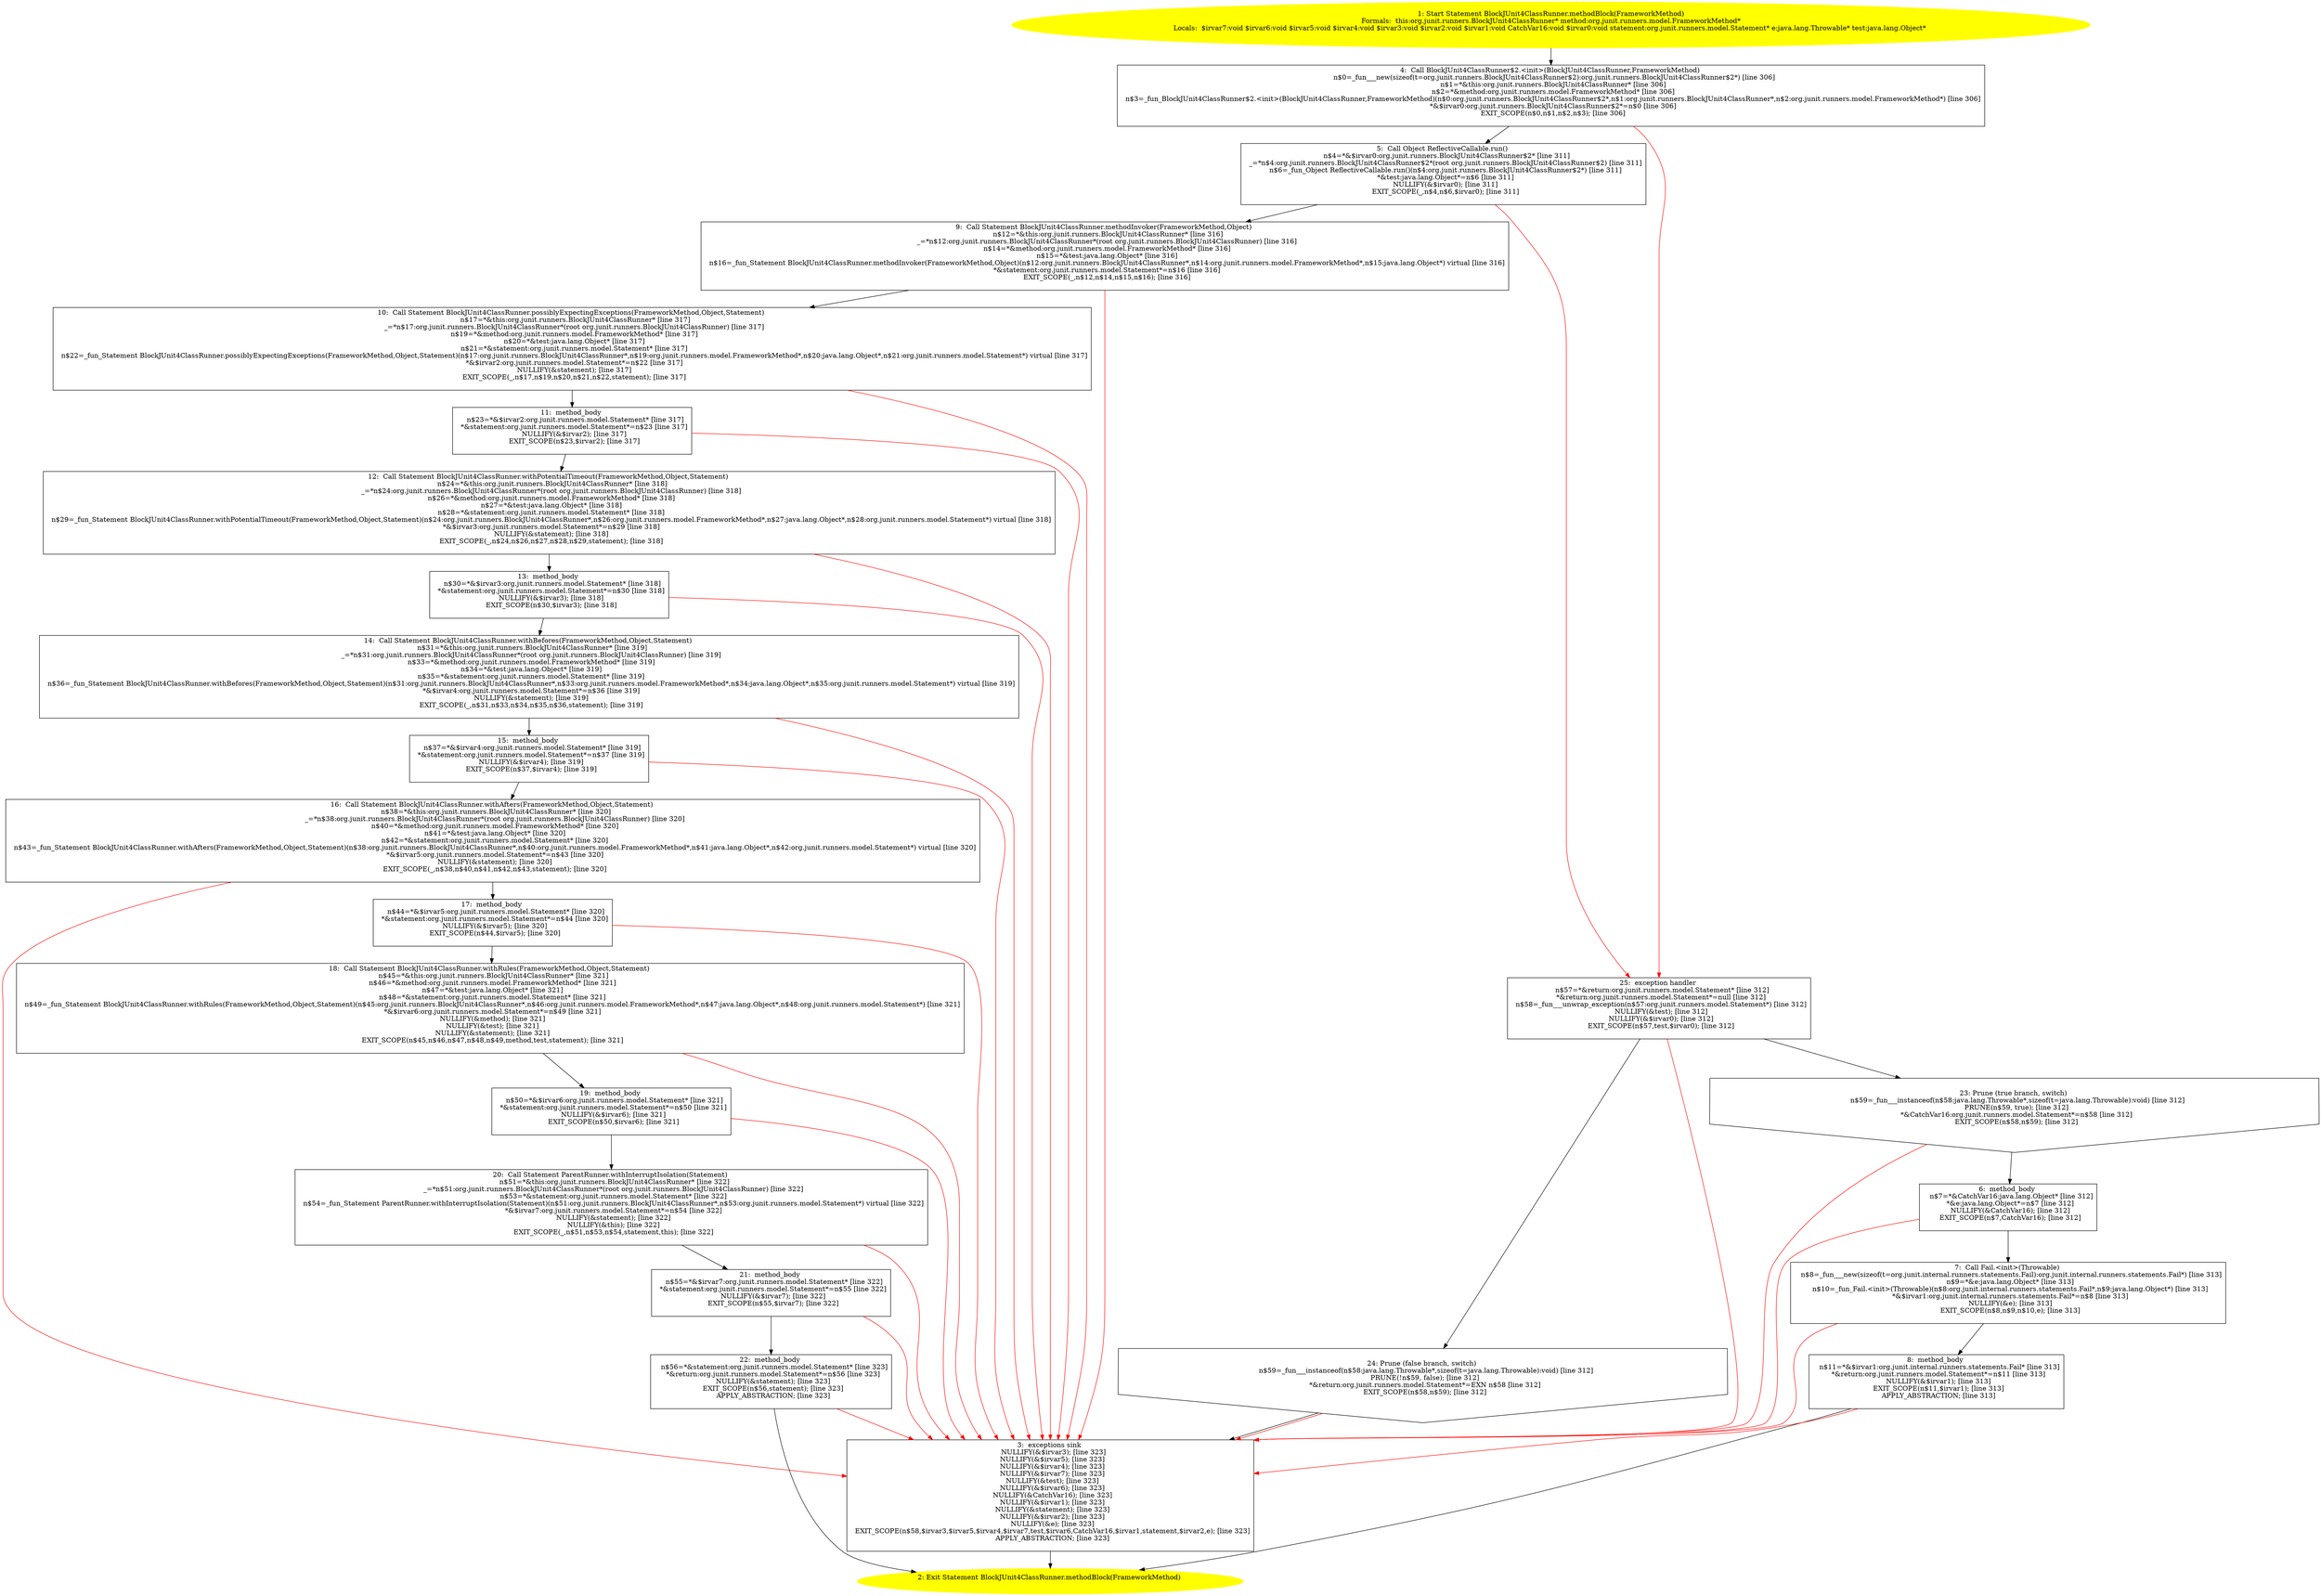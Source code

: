 /* @generated */
digraph cfg {
"org.junit.runners.BlockJUnit4ClassRunner.methodBlock(org.junit.runners.model.FrameworkMethod):org.ju.bbeb06fae704664ae5dcf52076553fc9_1" [label="1: Start Statement BlockJUnit4ClassRunner.methodBlock(FrameworkMethod)\nFormals:  this:org.junit.runners.BlockJUnit4ClassRunner* method:org.junit.runners.model.FrameworkMethod*\nLocals:  $irvar7:void $irvar6:void $irvar5:void $irvar4:void $irvar3:void $irvar2:void $irvar1:void CatchVar16:void $irvar0:void statement:org.junit.runners.model.Statement* e:java.lang.Throwable* test:java.lang.Object* \n  " color=yellow style=filled]
	

	 "org.junit.runners.BlockJUnit4ClassRunner.methodBlock(org.junit.runners.model.FrameworkMethod):org.ju.bbeb06fae704664ae5dcf52076553fc9_1" -> "org.junit.runners.BlockJUnit4ClassRunner.methodBlock(org.junit.runners.model.FrameworkMethod):org.ju.bbeb06fae704664ae5dcf52076553fc9_4" ;
"org.junit.runners.BlockJUnit4ClassRunner.methodBlock(org.junit.runners.model.FrameworkMethod):org.ju.bbeb06fae704664ae5dcf52076553fc9_2" [label="2: Exit Statement BlockJUnit4ClassRunner.methodBlock(FrameworkMethod) \n  " color=yellow style=filled]
	

"org.junit.runners.BlockJUnit4ClassRunner.methodBlock(org.junit.runners.model.FrameworkMethod):org.ju.bbeb06fae704664ae5dcf52076553fc9_3" [label="3:  exceptions sink \n   NULLIFY(&$irvar3); [line 323]\n  NULLIFY(&$irvar5); [line 323]\n  NULLIFY(&$irvar4); [line 323]\n  NULLIFY(&$irvar7); [line 323]\n  NULLIFY(&test); [line 323]\n  NULLIFY(&$irvar6); [line 323]\n  NULLIFY(&CatchVar16); [line 323]\n  NULLIFY(&$irvar1); [line 323]\n  NULLIFY(&statement); [line 323]\n  NULLIFY(&$irvar2); [line 323]\n  NULLIFY(&e); [line 323]\n  EXIT_SCOPE(n$58,$irvar3,$irvar5,$irvar4,$irvar7,test,$irvar6,CatchVar16,$irvar1,statement,$irvar2,e); [line 323]\n  APPLY_ABSTRACTION; [line 323]\n " shape="box"]
	

	 "org.junit.runners.BlockJUnit4ClassRunner.methodBlock(org.junit.runners.model.FrameworkMethod):org.ju.bbeb06fae704664ae5dcf52076553fc9_3" -> "org.junit.runners.BlockJUnit4ClassRunner.methodBlock(org.junit.runners.model.FrameworkMethod):org.ju.bbeb06fae704664ae5dcf52076553fc9_2" ;
"org.junit.runners.BlockJUnit4ClassRunner.methodBlock(org.junit.runners.model.FrameworkMethod):org.ju.bbeb06fae704664ae5dcf52076553fc9_4" [label="4:  Call BlockJUnit4ClassRunner$2.<init>(BlockJUnit4ClassRunner,FrameworkMethod) \n   n$0=_fun___new(sizeof(t=org.junit.runners.BlockJUnit4ClassRunner$2):org.junit.runners.BlockJUnit4ClassRunner$2*) [line 306]\n  n$1=*&this:org.junit.runners.BlockJUnit4ClassRunner* [line 306]\n  n$2=*&method:org.junit.runners.model.FrameworkMethod* [line 306]\n  n$3=_fun_BlockJUnit4ClassRunner$2.<init>(BlockJUnit4ClassRunner,FrameworkMethod)(n$0:org.junit.runners.BlockJUnit4ClassRunner$2*,n$1:org.junit.runners.BlockJUnit4ClassRunner*,n$2:org.junit.runners.model.FrameworkMethod*) [line 306]\n  *&$irvar0:org.junit.runners.BlockJUnit4ClassRunner$2*=n$0 [line 306]\n  EXIT_SCOPE(n$0,n$1,n$2,n$3); [line 306]\n " shape="box"]
	

	 "org.junit.runners.BlockJUnit4ClassRunner.methodBlock(org.junit.runners.model.FrameworkMethod):org.ju.bbeb06fae704664ae5dcf52076553fc9_4" -> "org.junit.runners.BlockJUnit4ClassRunner.methodBlock(org.junit.runners.model.FrameworkMethod):org.ju.bbeb06fae704664ae5dcf52076553fc9_5" ;
	 "org.junit.runners.BlockJUnit4ClassRunner.methodBlock(org.junit.runners.model.FrameworkMethod):org.ju.bbeb06fae704664ae5dcf52076553fc9_4" -> "org.junit.runners.BlockJUnit4ClassRunner.methodBlock(org.junit.runners.model.FrameworkMethod):org.ju.bbeb06fae704664ae5dcf52076553fc9_25" [color="red" ];
"org.junit.runners.BlockJUnit4ClassRunner.methodBlock(org.junit.runners.model.FrameworkMethod):org.ju.bbeb06fae704664ae5dcf52076553fc9_5" [label="5:  Call Object ReflectiveCallable.run() \n   n$4=*&$irvar0:org.junit.runners.BlockJUnit4ClassRunner$2* [line 311]\n  _=*n$4:org.junit.runners.BlockJUnit4ClassRunner$2*(root org.junit.runners.BlockJUnit4ClassRunner$2) [line 311]\n  n$6=_fun_Object ReflectiveCallable.run()(n$4:org.junit.runners.BlockJUnit4ClassRunner$2*) [line 311]\n  *&test:java.lang.Object*=n$6 [line 311]\n  NULLIFY(&$irvar0); [line 311]\n  EXIT_SCOPE(_,n$4,n$6,$irvar0); [line 311]\n " shape="box"]
	

	 "org.junit.runners.BlockJUnit4ClassRunner.methodBlock(org.junit.runners.model.FrameworkMethod):org.ju.bbeb06fae704664ae5dcf52076553fc9_5" -> "org.junit.runners.BlockJUnit4ClassRunner.methodBlock(org.junit.runners.model.FrameworkMethod):org.ju.bbeb06fae704664ae5dcf52076553fc9_9" ;
	 "org.junit.runners.BlockJUnit4ClassRunner.methodBlock(org.junit.runners.model.FrameworkMethod):org.ju.bbeb06fae704664ae5dcf52076553fc9_5" -> "org.junit.runners.BlockJUnit4ClassRunner.methodBlock(org.junit.runners.model.FrameworkMethod):org.ju.bbeb06fae704664ae5dcf52076553fc9_25" [color="red" ];
"org.junit.runners.BlockJUnit4ClassRunner.methodBlock(org.junit.runners.model.FrameworkMethod):org.ju.bbeb06fae704664ae5dcf52076553fc9_6" [label="6:  method_body \n   n$7=*&CatchVar16:java.lang.Object* [line 312]\n  *&e:java.lang.Object*=n$7 [line 312]\n  NULLIFY(&CatchVar16); [line 312]\n  EXIT_SCOPE(n$7,CatchVar16); [line 312]\n " shape="box"]
	

	 "org.junit.runners.BlockJUnit4ClassRunner.methodBlock(org.junit.runners.model.FrameworkMethod):org.ju.bbeb06fae704664ae5dcf52076553fc9_6" -> "org.junit.runners.BlockJUnit4ClassRunner.methodBlock(org.junit.runners.model.FrameworkMethod):org.ju.bbeb06fae704664ae5dcf52076553fc9_7" ;
	 "org.junit.runners.BlockJUnit4ClassRunner.methodBlock(org.junit.runners.model.FrameworkMethod):org.ju.bbeb06fae704664ae5dcf52076553fc9_6" -> "org.junit.runners.BlockJUnit4ClassRunner.methodBlock(org.junit.runners.model.FrameworkMethod):org.ju.bbeb06fae704664ae5dcf52076553fc9_3" [color="red" ];
"org.junit.runners.BlockJUnit4ClassRunner.methodBlock(org.junit.runners.model.FrameworkMethod):org.ju.bbeb06fae704664ae5dcf52076553fc9_7" [label="7:  Call Fail.<init>(Throwable) \n   n$8=_fun___new(sizeof(t=org.junit.internal.runners.statements.Fail):org.junit.internal.runners.statements.Fail*) [line 313]\n  n$9=*&e:java.lang.Object* [line 313]\n  n$10=_fun_Fail.<init>(Throwable)(n$8:org.junit.internal.runners.statements.Fail*,n$9:java.lang.Object*) [line 313]\n  *&$irvar1:org.junit.internal.runners.statements.Fail*=n$8 [line 313]\n  NULLIFY(&e); [line 313]\n  EXIT_SCOPE(n$8,n$9,n$10,e); [line 313]\n " shape="box"]
	

	 "org.junit.runners.BlockJUnit4ClassRunner.methodBlock(org.junit.runners.model.FrameworkMethod):org.ju.bbeb06fae704664ae5dcf52076553fc9_7" -> "org.junit.runners.BlockJUnit4ClassRunner.methodBlock(org.junit.runners.model.FrameworkMethod):org.ju.bbeb06fae704664ae5dcf52076553fc9_8" ;
	 "org.junit.runners.BlockJUnit4ClassRunner.methodBlock(org.junit.runners.model.FrameworkMethod):org.ju.bbeb06fae704664ae5dcf52076553fc9_7" -> "org.junit.runners.BlockJUnit4ClassRunner.methodBlock(org.junit.runners.model.FrameworkMethod):org.ju.bbeb06fae704664ae5dcf52076553fc9_3" [color="red" ];
"org.junit.runners.BlockJUnit4ClassRunner.methodBlock(org.junit.runners.model.FrameworkMethod):org.ju.bbeb06fae704664ae5dcf52076553fc9_8" [label="8:  method_body \n   n$11=*&$irvar1:org.junit.internal.runners.statements.Fail* [line 313]\n  *&return:org.junit.runners.model.Statement*=n$11 [line 313]\n  NULLIFY(&$irvar1); [line 313]\n  EXIT_SCOPE(n$11,$irvar1); [line 313]\n  APPLY_ABSTRACTION; [line 313]\n " shape="box"]
	

	 "org.junit.runners.BlockJUnit4ClassRunner.methodBlock(org.junit.runners.model.FrameworkMethod):org.ju.bbeb06fae704664ae5dcf52076553fc9_8" -> "org.junit.runners.BlockJUnit4ClassRunner.methodBlock(org.junit.runners.model.FrameworkMethod):org.ju.bbeb06fae704664ae5dcf52076553fc9_2" ;
	 "org.junit.runners.BlockJUnit4ClassRunner.methodBlock(org.junit.runners.model.FrameworkMethod):org.ju.bbeb06fae704664ae5dcf52076553fc9_8" -> "org.junit.runners.BlockJUnit4ClassRunner.methodBlock(org.junit.runners.model.FrameworkMethod):org.ju.bbeb06fae704664ae5dcf52076553fc9_3" [color="red" ];
"org.junit.runners.BlockJUnit4ClassRunner.methodBlock(org.junit.runners.model.FrameworkMethod):org.ju.bbeb06fae704664ae5dcf52076553fc9_9" [label="9:  Call Statement BlockJUnit4ClassRunner.methodInvoker(FrameworkMethod,Object) \n   n$12=*&this:org.junit.runners.BlockJUnit4ClassRunner* [line 316]\n  _=*n$12:org.junit.runners.BlockJUnit4ClassRunner*(root org.junit.runners.BlockJUnit4ClassRunner) [line 316]\n  n$14=*&method:org.junit.runners.model.FrameworkMethod* [line 316]\n  n$15=*&test:java.lang.Object* [line 316]\n  n$16=_fun_Statement BlockJUnit4ClassRunner.methodInvoker(FrameworkMethod,Object)(n$12:org.junit.runners.BlockJUnit4ClassRunner*,n$14:org.junit.runners.model.FrameworkMethod*,n$15:java.lang.Object*) virtual [line 316]\n  *&statement:org.junit.runners.model.Statement*=n$16 [line 316]\n  EXIT_SCOPE(_,n$12,n$14,n$15,n$16); [line 316]\n " shape="box"]
	

	 "org.junit.runners.BlockJUnit4ClassRunner.methodBlock(org.junit.runners.model.FrameworkMethod):org.ju.bbeb06fae704664ae5dcf52076553fc9_9" -> "org.junit.runners.BlockJUnit4ClassRunner.methodBlock(org.junit.runners.model.FrameworkMethod):org.ju.bbeb06fae704664ae5dcf52076553fc9_10" ;
	 "org.junit.runners.BlockJUnit4ClassRunner.methodBlock(org.junit.runners.model.FrameworkMethod):org.ju.bbeb06fae704664ae5dcf52076553fc9_9" -> "org.junit.runners.BlockJUnit4ClassRunner.methodBlock(org.junit.runners.model.FrameworkMethod):org.ju.bbeb06fae704664ae5dcf52076553fc9_3" [color="red" ];
"org.junit.runners.BlockJUnit4ClassRunner.methodBlock(org.junit.runners.model.FrameworkMethod):org.ju.bbeb06fae704664ae5dcf52076553fc9_10" [label="10:  Call Statement BlockJUnit4ClassRunner.possiblyExpectingExceptions(FrameworkMethod,Object,Statement) \n   n$17=*&this:org.junit.runners.BlockJUnit4ClassRunner* [line 317]\n  _=*n$17:org.junit.runners.BlockJUnit4ClassRunner*(root org.junit.runners.BlockJUnit4ClassRunner) [line 317]\n  n$19=*&method:org.junit.runners.model.FrameworkMethod* [line 317]\n  n$20=*&test:java.lang.Object* [line 317]\n  n$21=*&statement:org.junit.runners.model.Statement* [line 317]\n  n$22=_fun_Statement BlockJUnit4ClassRunner.possiblyExpectingExceptions(FrameworkMethod,Object,Statement)(n$17:org.junit.runners.BlockJUnit4ClassRunner*,n$19:org.junit.runners.model.FrameworkMethod*,n$20:java.lang.Object*,n$21:org.junit.runners.model.Statement*) virtual [line 317]\n  *&$irvar2:org.junit.runners.model.Statement*=n$22 [line 317]\n  NULLIFY(&statement); [line 317]\n  EXIT_SCOPE(_,n$17,n$19,n$20,n$21,n$22,statement); [line 317]\n " shape="box"]
	

	 "org.junit.runners.BlockJUnit4ClassRunner.methodBlock(org.junit.runners.model.FrameworkMethod):org.ju.bbeb06fae704664ae5dcf52076553fc9_10" -> "org.junit.runners.BlockJUnit4ClassRunner.methodBlock(org.junit.runners.model.FrameworkMethod):org.ju.bbeb06fae704664ae5dcf52076553fc9_11" ;
	 "org.junit.runners.BlockJUnit4ClassRunner.methodBlock(org.junit.runners.model.FrameworkMethod):org.ju.bbeb06fae704664ae5dcf52076553fc9_10" -> "org.junit.runners.BlockJUnit4ClassRunner.methodBlock(org.junit.runners.model.FrameworkMethod):org.ju.bbeb06fae704664ae5dcf52076553fc9_3" [color="red" ];
"org.junit.runners.BlockJUnit4ClassRunner.methodBlock(org.junit.runners.model.FrameworkMethod):org.ju.bbeb06fae704664ae5dcf52076553fc9_11" [label="11:  method_body \n   n$23=*&$irvar2:org.junit.runners.model.Statement* [line 317]\n  *&statement:org.junit.runners.model.Statement*=n$23 [line 317]\n  NULLIFY(&$irvar2); [line 317]\n  EXIT_SCOPE(n$23,$irvar2); [line 317]\n " shape="box"]
	

	 "org.junit.runners.BlockJUnit4ClassRunner.methodBlock(org.junit.runners.model.FrameworkMethod):org.ju.bbeb06fae704664ae5dcf52076553fc9_11" -> "org.junit.runners.BlockJUnit4ClassRunner.methodBlock(org.junit.runners.model.FrameworkMethod):org.ju.bbeb06fae704664ae5dcf52076553fc9_12" ;
	 "org.junit.runners.BlockJUnit4ClassRunner.methodBlock(org.junit.runners.model.FrameworkMethod):org.ju.bbeb06fae704664ae5dcf52076553fc9_11" -> "org.junit.runners.BlockJUnit4ClassRunner.methodBlock(org.junit.runners.model.FrameworkMethod):org.ju.bbeb06fae704664ae5dcf52076553fc9_3" [color="red" ];
"org.junit.runners.BlockJUnit4ClassRunner.methodBlock(org.junit.runners.model.FrameworkMethod):org.ju.bbeb06fae704664ae5dcf52076553fc9_12" [label="12:  Call Statement BlockJUnit4ClassRunner.withPotentialTimeout(FrameworkMethod,Object,Statement) \n   n$24=*&this:org.junit.runners.BlockJUnit4ClassRunner* [line 318]\n  _=*n$24:org.junit.runners.BlockJUnit4ClassRunner*(root org.junit.runners.BlockJUnit4ClassRunner) [line 318]\n  n$26=*&method:org.junit.runners.model.FrameworkMethod* [line 318]\n  n$27=*&test:java.lang.Object* [line 318]\n  n$28=*&statement:org.junit.runners.model.Statement* [line 318]\n  n$29=_fun_Statement BlockJUnit4ClassRunner.withPotentialTimeout(FrameworkMethod,Object,Statement)(n$24:org.junit.runners.BlockJUnit4ClassRunner*,n$26:org.junit.runners.model.FrameworkMethod*,n$27:java.lang.Object*,n$28:org.junit.runners.model.Statement*) virtual [line 318]\n  *&$irvar3:org.junit.runners.model.Statement*=n$29 [line 318]\n  NULLIFY(&statement); [line 318]\n  EXIT_SCOPE(_,n$24,n$26,n$27,n$28,n$29,statement); [line 318]\n " shape="box"]
	

	 "org.junit.runners.BlockJUnit4ClassRunner.methodBlock(org.junit.runners.model.FrameworkMethod):org.ju.bbeb06fae704664ae5dcf52076553fc9_12" -> "org.junit.runners.BlockJUnit4ClassRunner.methodBlock(org.junit.runners.model.FrameworkMethod):org.ju.bbeb06fae704664ae5dcf52076553fc9_13" ;
	 "org.junit.runners.BlockJUnit4ClassRunner.methodBlock(org.junit.runners.model.FrameworkMethod):org.ju.bbeb06fae704664ae5dcf52076553fc9_12" -> "org.junit.runners.BlockJUnit4ClassRunner.methodBlock(org.junit.runners.model.FrameworkMethod):org.ju.bbeb06fae704664ae5dcf52076553fc9_3" [color="red" ];
"org.junit.runners.BlockJUnit4ClassRunner.methodBlock(org.junit.runners.model.FrameworkMethod):org.ju.bbeb06fae704664ae5dcf52076553fc9_13" [label="13:  method_body \n   n$30=*&$irvar3:org.junit.runners.model.Statement* [line 318]\n  *&statement:org.junit.runners.model.Statement*=n$30 [line 318]\n  NULLIFY(&$irvar3); [line 318]\n  EXIT_SCOPE(n$30,$irvar3); [line 318]\n " shape="box"]
	

	 "org.junit.runners.BlockJUnit4ClassRunner.methodBlock(org.junit.runners.model.FrameworkMethod):org.ju.bbeb06fae704664ae5dcf52076553fc9_13" -> "org.junit.runners.BlockJUnit4ClassRunner.methodBlock(org.junit.runners.model.FrameworkMethod):org.ju.bbeb06fae704664ae5dcf52076553fc9_14" ;
	 "org.junit.runners.BlockJUnit4ClassRunner.methodBlock(org.junit.runners.model.FrameworkMethod):org.ju.bbeb06fae704664ae5dcf52076553fc9_13" -> "org.junit.runners.BlockJUnit4ClassRunner.methodBlock(org.junit.runners.model.FrameworkMethod):org.ju.bbeb06fae704664ae5dcf52076553fc9_3" [color="red" ];
"org.junit.runners.BlockJUnit4ClassRunner.methodBlock(org.junit.runners.model.FrameworkMethod):org.ju.bbeb06fae704664ae5dcf52076553fc9_14" [label="14:  Call Statement BlockJUnit4ClassRunner.withBefores(FrameworkMethod,Object,Statement) \n   n$31=*&this:org.junit.runners.BlockJUnit4ClassRunner* [line 319]\n  _=*n$31:org.junit.runners.BlockJUnit4ClassRunner*(root org.junit.runners.BlockJUnit4ClassRunner) [line 319]\n  n$33=*&method:org.junit.runners.model.FrameworkMethod* [line 319]\n  n$34=*&test:java.lang.Object* [line 319]\n  n$35=*&statement:org.junit.runners.model.Statement* [line 319]\n  n$36=_fun_Statement BlockJUnit4ClassRunner.withBefores(FrameworkMethod,Object,Statement)(n$31:org.junit.runners.BlockJUnit4ClassRunner*,n$33:org.junit.runners.model.FrameworkMethod*,n$34:java.lang.Object*,n$35:org.junit.runners.model.Statement*) virtual [line 319]\n  *&$irvar4:org.junit.runners.model.Statement*=n$36 [line 319]\n  NULLIFY(&statement); [line 319]\n  EXIT_SCOPE(_,n$31,n$33,n$34,n$35,n$36,statement); [line 319]\n " shape="box"]
	

	 "org.junit.runners.BlockJUnit4ClassRunner.methodBlock(org.junit.runners.model.FrameworkMethod):org.ju.bbeb06fae704664ae5dcf52076553fc9_14" -> "org.junit.runners.BlockJUnit4ClassRunner.methodBlock(org.junit.runners.model.FrameworkMethod):org.ju.bbeb06fae704664ae5dcf52076553fc9_15" ;
	 "org.junit.runners.BlockJUnit4ClassRunner.methodBlock(org.junit.runners.model.FrameworkMethod):org.ju.bbeb06fae704664ae5dcf52076553fc9_14" -> "org.junit.runners.BlockJUnit4ClassRunner.methodBlock(org.junit.runners.model.FrameworkMethod):org.ju.bbeb06fae704664ae5dcf52076553fc9_3" [color="red" ];
"org.junit.runners.BlockJUnit4ClassRunner.methodBlock(org.junit.runners.model.FrameworkMethod):org.ju.bbeb06fae704664ae5dcf52076553fc9_15" [label="15:  method_body \n   n$37=*&$irvar4:org.junit.runners.model.Statement* [line 319]\n  *&statement:org.junit.runners.model.Statement*=n$37 [line 319]\n  NULLIFY(&$irvar4); [line 319]\n  EXIT_SCOPE(n$37,$irvar4); [line 319]\n " shape="box"]
	

	 "org.junit.runners.BlockJUnit4ClassRunner.methodBlock(org.junit.runners.model.FrameworkMethod):org.ju.bbeb06fae704664ae5dcf52076553fc9_15" -> "org.junit.runners.BlockJUnit4ClassRunner.methodBlock(org.junit.runners.model.FrameworkMethod):org.ju.bbeb06fae704664ae5dcf52076553fc9_16" ;
	 "org.junit.runners.BlockJUnit4ClassRunner.methodBlock(org.junit.runners.model.FrameworkMethod):org.ju.bbeb06fae704664ae5dcf52076553fc9_15" -> "org.junit.runners.BlockJUnit4ClassRunner.methodBlock(org.junit.runners.model.FrameworkMethod):org.ju.bbeb06fae704664ae5dcf52076553fc9_3" [color="red" ];
"org.junit.runners.BlockJUnit4ClassRunner.methodBlock(org.junit.runners.model.FrameworkMethod):org.ju.bbeb06fae704664ae5dcf52076553fc9_16" [label="16:  Call Statement BlockJUnit4ClassRunner.withAfters(FrameworkMethod,Object,Statement) \n   n$38=*&this:org.junit.runners.BlockJUnit4ClassRunner* [line 320]\n  _=*n$38:org.junit.runners.BlockJUnit4ClassRunner*(root org.junit.runners.BlockJUnit4ClassRunner) [line 320]\n  n$40=*&method:org.junit.runners.model.FrameworkMethod* [line 320]\n  n$41=*&test:java.lang.Object* [line 320]\n  n$42=*&statement:org.junit.runners.model.Statement* [line 320]\n  n$43=_fun_Statement BlockJUnit4ClassRunner.withAfters(FrameworkMethod,Object,Statement)(n$38:org.junit.runners.BlockJUnit4ClassRunner*,n$40:org.junit.runners.model.FrameworkMethod*,n$41:java.lang.Object*,n$42:org.junit.runners.model.Statement*) virtual [line 320]\n  *&$irvar5:org.junit.runners.model.Statement*=n$43 [line 320]\n  NULLIFY(&statement); [line 320]\n  EXIT_SCOPE(_,n$38,n$40,n$41,n$42,n$43,statement); [line 320]\n " shape="box"]
	

	 "org.junit.runners.BlockJUnit4ClassRunner.methodBlock(org.junit.runners.model.FrameworkMethod):org.ju.bbeb06fae704664ae5dcf52076553fc9_16" -> "org.junit.runners.BlockJUnit4ClassRunner.methodBlock(org.junit.runners.model.FrameworkMethod):org.ju.bbeb06fae704664ae5dcf52076553fc9_17" ;
	 "org.junit.runners.BlockJUnit4ClassRunner.methodBlock(org.junit.runners.model.FrameworkMethod):org.ju.bbeb06fae704664ae5dcf52076553fc9_16" -> "org.junit.runners.BlockJUnit4ClassRunner.methodBlock(org.junit.runners.model.FrameworkMethod):org.ju.bbeb06fae704664ae5dcf52076553fc9_3" [color="red" ];
"org.junit.runners.BlockJUnit4ClassRunner.methodBlock(org.junit.runners.model.FrameworkMethod):org.ju.bbeb06fae704664ae5dcf52076553fc9_17" [label="17:  method_body \n   n$44=*&$irvar5:org.junit.runners.model.Statement* [line 320]\n  *&statement:org.junit.runners.model.Statement*=n$44 [line 320]\n  NULLIFY(&$irvar5); [line 320]\n  EXIT_SCOPE(n$44,$irvar5); [line 320]\n " shape="box"]
	

	 "org.junit.runners.BlockJUnit4ClassRunner.methodBlock(org.junit.runners.model.FrameworkMethod):org.ju.bbeb06fae704664ae5dcf52076553fc9_17" -> "org.junit.runners.BlockJUnit4ClassRunner.methodBlock(org.junit.runners.model.FrameworkMethod):org.ju.bbeb06fae704664ae5dcf52076553fc9_18" ;
	 "org.junit.runners.BlockJUnit4ClassRunner.methodBlock(org.junit.runners.model.FrameworkMethod):org.ju.bbeb06fae704664ae5dcf52076553fc9_17" -> "org.junit.runners.BlockJUnit4ClassRunner.methodBlock(org.junit.runners.model.FrameworkMethod):org.ju.bbeb06fae704664ae5dcf52076553fc9_3" [color="red" ];
"org.junit.runners.BlockJUnit4ClassRunner.methodBlock(org.junit.runners.model.FrameworkMethod):org.ju.bbeb06fae704664ae5dcf52076553fc9_18" [label="18:  Call Statement BlockJUnit4ClassRunner.withRules(FrameworkMethod,Object,Statement) \n   n$45=*&this:org.junit.runners.BlockJUnit4ClassRunner* [line 321]\n  n$46=*&method:org.junit.runners.model.FrameworkMethod* [line 321]\n  n$47=*&test:java.lang.Object* [line 321]\n  n$48=*&statement:org.junit.runners.model.Statement* [line 321]\n  n$49=_fun_Statement BlockJUnit4ClassRunner.withRules(FrameworkMethod,Object,Statement)(n$45:org.junit.runners.BlockJUnit4ClassRunner*,n$46:org.junit.runners.model.FrameworkMethod*,n$47:java.lang.Object*,n$48:org.junit.runners.model.Statement*) [line 321]\n  *&$irvar6:org.junit.runners.model.Statement*=n$49 [line 321]\n  NULLIFY(&method); [line 321]\n  NULLIFY(&test); [line 321]\n  NULLIFY(&statement); [line 321]\n  EXIT_SCOPE(n$45,n$46,n$47,n$48,n$49,method,test,statement); [line 321]\n " shape="box"]
	

	 "org.junit.runners.BlockJUnit4ClassRunner.methodBlock(org.junit.runners.model.FrameworkMethod):org.ju.bbeb06fae704664ae5dcf52076553fc9_18" -> "org.junit.runners.BlockJUnit4ClassRunner.methodBlock(org.junit.runners.model.FrameworkMethod):org.ju.bbeb06fae704664ae5dcf52076553fc9_19" ;
	 "org.junit.runners.BlockJUnit4ClassRunner.methodBlock(org.junit.runners.model.FrameworkMethod):org.ju.bbeb06fae704664ae5dcf52076553fc9_18" -> "org.junit.runners.BlockJUnit4ClassRunner.methodBlock(org.junit.runners.model.FrameworkMethod):org.ju.bbeb06fae704664ae5dcf52076553fc9_3" [color="red" ];
"org.junit.runners.BlockJUnit4ClassRunner.methodBlock(org.junit.runners.model.FrameworkMethod):org.ju.bbeb06fae704664ae5dcf52076553fc9_19" [label="19:  method_body \n   n$50=*&$irvar6:org.junit.runners.model.Statement* [line 321]\n  *&statement:org.junit.runners.model.Statement*=n$50 [line 321]\n  NULLIFY(&$irvar6); [line 321]\n  EXIT_SCOPE(n$50,$irvar6); [line 321]\n " shape="box"]
	

	 "org.junit.runners.BlockJUnit4ClassRunner.methodBlock(org.junit.runners.model.FrameworkMethod):org.ju.bbeb06fae704664ae5dcf52076553fc9_19" -> "org.junit.runners.BlockJUnit4ClassRunner.methodBlock(org.junit.runners.model.FrameworkMethod):org.ju.bbeb06fae704664ae5dcf52076553fc9_20" ;
	 "org.junit.runners.BlockJUnit4ClassRunner.methodBlock(org.junit.runners.model.FrameworkMethod):org.ju.bbeb06fae704664ae5dcf52076553fc9_19" -> "org.junit.runners.BlockJUnit4ClassRunner.methodBlock(org.junit.runners.model.FrameworkMethod):org.ju.bbeb06fae704664ae5dcf52076553fc9_3" [color="red" ];
"org.junit.runners.BlockJUnit4ClassRunner.methodBlock(org.junit.runners.model.FrameworkMethod):org.ju.bbeb06fae704664ae5dcf52076553fc9_20" [label="20:  Call Statement ParentRunner.withInterruptIsolation(Statement) \n   n$51=*&this:org.junit.runners.BlockJUnit4ClassRunner* [line 322]\n  _=*n$51:org.junit.runners.BlockJUnit4ClassRunner*(root org.junit.runners.BlockJUnit4ClassRunner) [line 322]\n  n$53=*&statement:org.junit.runners.model.Statement* [line 322]\n  n$54=_fun_Statement ParentRunner.withInterruptIsolation(Statement)(n$51:org.junit.runners.BlockJUnit4ClassRunner*,n$53:org.junit.runners.model.Statement*) virtual [line 322]\n  *&$irvar7:org.junit.runners.model.Statement*=n$54 [line 322]\n  NULLIFY(&statement); [line 322]\n  NULLIFY(&this); [line 322]\n  EXIT_SCOPE(_,n$51,n$53,n$54,statement,this); [line 322]\n " shape="box"]
	

	 "org.junit.runners.BlockJUnit4ClassRunner.methodBlock(org.junit.runners.model.FrameworkMethod):org.ju.bbeb06fae704664ae5dcf52076553fc9_20" -> "org.junit.runners.BlockJUnit4ClassRunner.methodBlock(org.junit.runners.model.FrameworkMethod):org.ju.bbeb06fae704664ae5dcf52076553fc9_21" ;
	 "org.junit.runners.BlockJUnit4ClassRunner.methodBlock(org.junit.runners.model.FrameworkMethod):org.ju.bbeb06fae704664ae5dcf52076553fc9_20" -> "org.junit.runners.BlockJUnit4ClassRunner.methodBlock(org.junit.runners.model.FrameworkMethod):org.ju.bbeb06fae704664ae5dcf52076553fc9_3" [color="red" ];
"org.junit.runners.BlockJUnit4ClassRunner.methodBlock(org.junit.runners.model.FrameworkMethod):org.ju.bbeb06fae704664ae5dcf52076553fc9_21" [label="21:  method_body \n   n$55=*&$irvar7:org.junit.runners.model.Statement* [line 322]\n  *&statement:org.junit.runners.model.Statement*=n$55 [line 322]\n  NULLIFY(&$irvar7); [line 322]\n  EXIT_SCOPE(n$55,$irvar7); [line 322]\n " shape="box"]
	

	 "org.junit.runners.BlockJUnit4ClassRunner.methodBlock(org.junit.runners.model.FrameworkMethod):org.ju.bbeb06fae704664ae5dcf52076553fc9_21" -> "org.junit.runners.BlockJUnit4ClassRunner.methodBlock(org.junit.runners.model.FrameworkMethod):org.ju.bbeb06fae704664ae5dcf52076553fc9_22" ;
	 "org.junit.runners.BlockJUnit4ClassRunner.methodBlock(org.junit.runners.model.FrameworkMethod):org.ju.bbeb06fae704664ae5dcf52076553fc9_21" -> "org.junit.runners.BlockJUnit4ClassRunner.methodBlock(org.junit.runners.model.FrameworkMethod):org.ju.bbeb06fae704664ae5dcf52076553fc9_3" [color="red" ];
"org.junit.runners.BlockJUnit4ClassRunner.methodBlock(org.junit.runners.model.FrameworkMethod):org.ju.bbeb06fae704664ae5dcf52076553fc9_22" [label="22:  method_body \n   n$56=*&statement:org.junit.runners.model.Statement* [line 323]\n  *&return:org.junit.runners.model.Statement*=n$56 [line 323]\n  NULLIFY(&statement); [line 323]\n  EXIT_SCOPE(n$56,statement); [line 323]\n  APPLY_ABSTRACTION; [line 323]\n " shape="box"]
	

	 "org.junit.runners.BlockJUnit4ClassRunner.methodBlock(org.junit.runners.model.FrameworkMethod):org.ju.bbeb06fae704664ae5dcf52076553fc9_22" -> "org.junit.runners.BlockJUnit4ClassRunner.methodBlock(org.junit.runners.model.FrameworkMethod):org.ju.bbeb06fae704664ae5dcf52076553fc9_2" ;
	 "org.junit.runners.BlockJUnit4ClassRunner.methodBlock(org.junit.runners.model.FrameworkMethod):org.ju.bbeb06fae704664ae5dcf52076553fc9_22" -> "org.junit.runners.BlockJUnit4ClassRunner.methodBlock(org.junit.runners.model.FrameworkMethod):org.ju.bbeb06fae704664ae5dcf52076553fc9_3" [color="red" ];
"org.junit.runners.BlockJUnit4ClassRunner.methodBlock(org.junit.runners.model.FrameworkMethod):org.ju.bbeb06fae704664ae5dcf52076553fc9_23" [label="23: Prune (true branch, switch) \n   n$59=_fun___instanceof(n$58:java.lang.Throwable*,sizeof(t=java.lang.Throwable):void) [line 312]\n  PRUNE(n$59, true); [line 312]\n  *&CatchVar16:org.junit.runners.model.Statement*=n$58 [line 312]\n  EXIT_SCOPE(n$58,n$59); [line 312]\n " shape="invhouse"]
	

	 "org.junit.runners.BlockJUnit4ClassRunner.methodBlock(org.junit.runners.model.FrameworkMethod):org.ju.bbeb06fae704664ae5dcf52076553fc9_23" -> "org.junit.runners.BlockJUnit4ClassRunner.methodBlock(org.junit.runners.model.FrameworkMethod):org.ju.bbeb06fae704664ae5dcf52076553fc9_6" ;
	 "org.junit.runners.BlockJUnit4ClassRunner.methodBlock(org.junit.runners.model.FrameworkMethod):org.ju.bbeb06fae704664ae5dcf52076553fc9_23" -> "org.junit.runners.BlockJUnit4ClassRunner.methodBlock(org.junit.runners.model.FrameworkMethod):org.ju.bbeb06fae704664ae5dcf52076553fc9_3" [color="red" ];
"org.junit.runners.BlockJUnit4ClassRunner.methodBlock(org.junit.runners.model.FrameworkMethod):org.ju.bbeb06fae704664ae5dcf52076553fc9_24" [label="24: Prune (false branch, switch) \n   n$59=_fun___instanceof(n$58:java.lang.Throwable*,sizeof(t=java.lang.Throwable):void) [line 312]\n  PRUNE(!n$59, false); [line 312]\n  *&return:org.junit.runners.model.Statement*=EXN n$58 [line 312]\n  EXIT_SCOPE(n$58,n$59); [line 312]\n " shape="invhouse"]
	

	 "org.junit.runners.BlockJUnit4ClassRunner.methodBlock(org.junit.runners.model.FrameworkMethod):org.ju.bbeb06fae704664ae5dcf52076553fc9_24" -> "org.junit.runners.BlockJUnit4ClassRunner.methodBlock(org.junit.runners.model.FrameworkMethod):org.ju.bbeb06fae704664ae5dcf52076553fc9_3" ;
	 "org.junit.runners.BlockJUnit4ClassRunner.methodBlock(org.junit.runners.model.FrameworkMethod):org.ju.bbeb06fae704664ae5dcf52076553fc9_24" -> "org.junit.runners.BlockJUnit4ClassRunner.methodBlock(org.junit.runners.model.FrameworkMethod):org.ju.bbeb06fae704664ae5dcf52076553fc9_3" [color="red" ];
"org.junit.runners.BlockJUnit4ClassRunner.methodBlock(org.junit.runners.model.FrameworkMethod):org.ju.bbeb06fae704664ae5dcf52076553fc9_25" [label="25:  exception handler \n   n$57=*&return:org.junit.runners.model.Statement* [line 312]\n  *&return:org.junit.runners.model.Statement*=null [line 312]\n  n$58=_fun___unwrap_exception(n$57:org.junit.runners.model.Statement*) [line 312]\n  NULLIFY(&test); [line 312]\n  NULLIFY(&$irvar0); [line 312]\n  EXIT_SCOPE(n$57,test,$irvar0); [line 312]\n " shape="box"]
	

	 "org.junit.runners.BlockJUnit4ClassRunner.methodBlock(org.junit.runners.model.FrameworkMethod):org.ju.bbeb06fae704664ae5dcf52076553fc9_25" -> "org.junit.runners.BlockJUnit4ClassRunner.methodBlock(org.junit.runners.model.FrameworkMethod):org.ju.bbeb06fae704664ae5dcf52076553fc9_23" ;
	 "org.junit.runners.BlockJUnit4ClassRunner.methodBlock(org.junit.runners.model.FrameworkMethod):org.ju.bbeb06fae704664ae5dcf52076553fc9_25" -> "org.junit.runners.BlockJUnit4ClassRunner.methodBlock(org.junit.runners.model.FrameworkMethod):org.ju.bbeb06fae704664ae5dcf52076553fc9_24" ;
	 "org.junit.runners.BlockJUnit4ClassRunner.methodBlock(org.junit.runners.model.FrameworkMethod):org.ju.bbeb06fae704664ae5dcf52076553fc9_25" -> "org.junit.runners.BlockJUnit4ClassRunner.methodBlock(org.junit.runners.model.FrameworkMethod):org.ju.bbeb06fae704664ae5dcf52076553fc9_3" [color="red" ];
}
